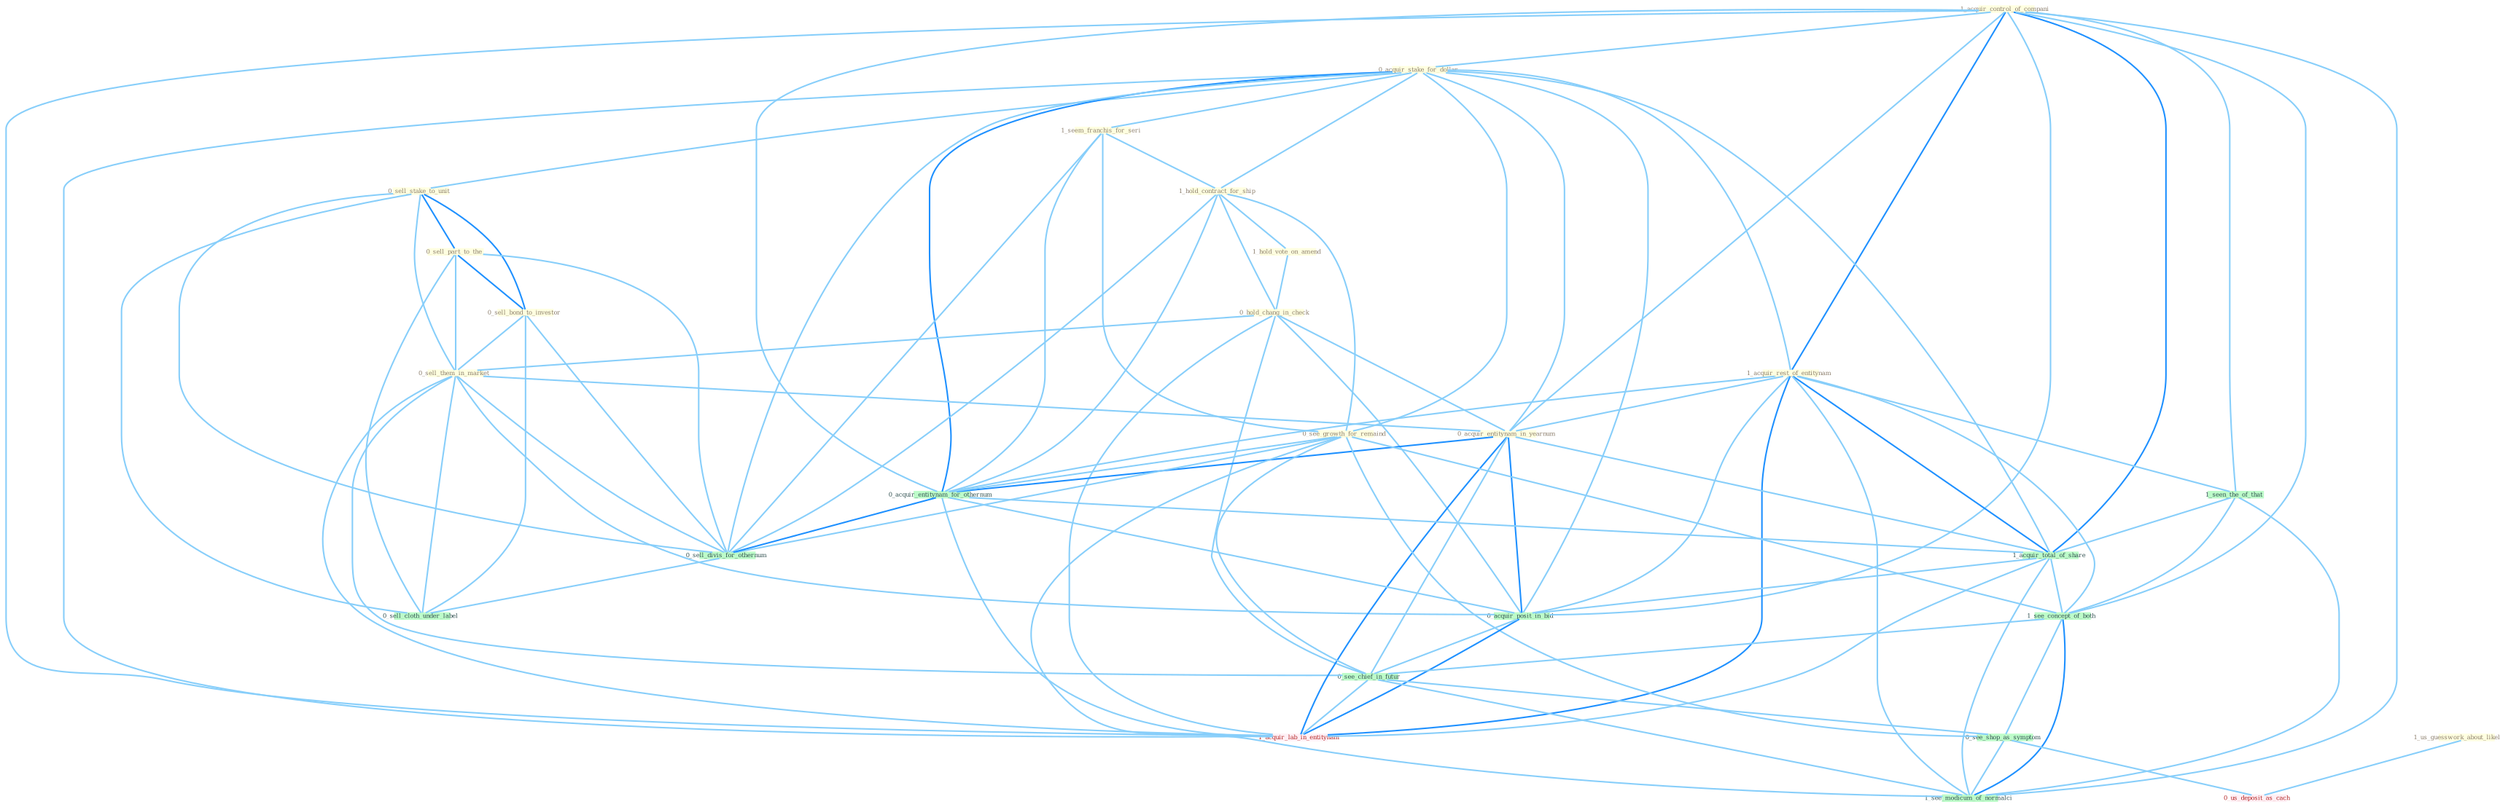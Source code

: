 Graph G{ 
    node
    [shape=polygon,style=filled,width=.5,height=.06,color="#BDFCC9",fixedsize=true,fontsize=4,
    fontcolor="#2f4f4f"];
    {node
    [color="#ffffe0", fontcolor="#8b7d6b"] "1_acquir_control_of_compani " "0_acquir_stake_for_dollar " "1_seem_franchis_for_seri " "0_sell_stake_to_unit " "1_us_guesswork_about_likelihood " "0_sell_part_to_the " "1_acquir_rest_of_entitynam " "0_sell_bond_to_investor " "1_hold_contract_for_ship " "1_hold_vote_on_amend " "0_hold_chang_in_check " "0_sell_them_in_market " "0_acquir_entitynam_in_yearnum " "0_see_growth_for_remaind "}
{node [color="#fff0f5", fontcolor="#b22222"] "1_acquir_lab_in_entitynam " "0_us_deposit_as_cach "}
edge [color="#B0E2FF"];

	"1_acquir_control_of_compani " -- "0_acquir_stake_for_dollar " [w="1", color="#87cefa" ];
	"1_acquir_control_of_compani " -- "1_acquir_rest_of_entitynam " [w="2", color="#1e90ff" , len=0.8];
	"1_acquir_control_of_compani " -- "0_acquir_entitynam_in_yearnum " [w="1", color="#87cefa" ];
	"1_acquir_control_of_compani " -- "0_acquir_entitynam_for_othernum " [w="1", color="#87cefa" ];
	"1_acquir_control_of_compani " -- "1_seen_the_of_that " [w="1", color="#87cefa" ];
	"1_acquir_control_of_compani " -- "1_acquir_total_of_share " [w="2", color="#1e90ff" , len=0.8];
	"1_acquir_control_of_compani " -- "0_acquir_posit_in_bid " [w="1", color="#87cefa" ];
	"1_acquir_control_of_compani " -- "1_see_concept_of_both " [w="1", color="#87cefa" ];
	"1_acquir_control_of_compani " -- "1_acquir_lab_in_entitynam " [w="1", color="#87cefa" ];
	"1_acquir_control_of_compani " -- "1_see_modicum_of_normalci " [w="1", color="#87cefa" ];
	"0_acquir_stake_for_dollar " -- "1_seem_franchis_for_seri " [w="1", color="#87cefa" ];
	"0_acquir_stake_for_dollar " -- "0_sell_stake_to_unit " [w="1", color="#87cefa" ];
	"0_acquir_stake_for_dollar " -- "1_acquir_rest_of_entitynam " [w="1", color="#87cefa" ];
	"0_acquir_stake_for_dollar " -- "1_hold_contract_for_ship " [w="1", color="#87cefa" ];
	"0_acquir_stake_for_dollar " -- "0_acquir_entitynam_in_yearnum " [w="1", color="#87cefa" ];
	"0_acquir_stake_for_dollar " -- "0_see_growth_for_remaind " [w="1", color="#87cefa" ];
	"0_acquir_stake_for_dollar " -- "0_acquir_entitynam_for_othernum " [w="2", color="#1e90ff" , len=0.8];
	"0_acquir_stake_for_dollar " -- "0_sell_divis_for_othernum " [w="1", color="#87cefa" ];
	"0_acquir_stake_for_dollar " -- "1_acquir_total_of_share " [w="1", color="#87cefa" ];
	"0_acquir_stake_for_dollar " -- "0_acquir_posit_in_bid " [w="1", color="#87cefa" ];
	"0_acquir_stake_for_dollar " -- "1_acquir_lab_in_entitynam " [w="1", color="#87cefa" ];
	"1_seem_franchis_for_seri " -- "1_hold_contract_for_ship " [w="1", color="#87cefa" ];
	"1_seem_franchis_for_seri " -- "0_see_growth_for_remaind " [w="1", color="#87cefa" ];
	"1_seem_franchis_for_seri " -- "0_acquir_entitynam_for_othernum " [w="1", color="#87cefa" ];
	"1_seem_franchis_for_seri " -- "0_sell_divis_for_othernum " [w="1", color="#87cefa" ];
	"0_sell_stake_to_unit " -- "0_sell_part_to_the " [w="2", color="#1e90ff" , len=0.8];
	"0_sell_stake_to_unit " -- "0_sell_bond_to_investor " [w="2", color="#1e90ff" , len=0.8];
	"0_sell_stake_to_unit " -- "0_sell_them_in_market " [w="1", color="#87cefa" ];
	"0_sell_stake_to_unit " -- "0_sell_divis_for_othernum " [w="1", color="#87cefa" ];
	"0_sell_stake_to_unit " -- "0_sell_cloth_under_label " [w="1", color="#87cefa" ];
	"1_us_guesswork_about_likelihood " -- "0_us_deposit_as_cach " [w="1", color="#87cefa" ];
	"0_sell_part_to_the " -- "0_sell_bond_to_investor " [w="2", color="#1e90ff" , len=0.8];
	"0_sell_part_to_the " -- "0_sell_them_in_market " [w="1", color="#87cefa" ];
	"0_sell_part_to_the " -- "0_sell_divis_for_othernum " [w="1", color="#87cefa" ];
	"0_sell_part_to_the " -- "0_sell_cloth_under_label " [w="1", color="#87cefa" ];
	"1_acquir_rest_of_entitynam " -- "0_acquir_entitynam_in_yearnum " [w="1", color="#87cefa" ];
	"1_acquir_rest_of_entitynam " -- "0_acquir_entitynam_for_othernum " [w="1", color="#87cefa" ];
	"1_acquir_rest_of_entitynam " -- "1_seen_the_of_that " [w="1", color="#87cefa" ];
	"1_acquir_rest_of_entitynam " -- "1_acquir_total_of_share " [w="2", color="#1e90ff" , len=0.8];
	"1_acquir_rest_of_entitynam " -- "0_acquir_posit_in_bid " [w="1", color="#87cefa" ];
	"1_acquir_rest_of_entitynam " -- "1_see_concept_of_both " [w="1", color="#87cefa" ];
	"1_acquir_rest_of_entitynam " -- "1_acquir_lab_in_entitynam " [w="2", color="#1e90ff" , len=0.8];
	"1_acquir_rest_of_entitynam " -- "1_see_modicum_of_normalci " [w="1", color="#87cefa" ];
	"0_sell_bond_to_investor " -- "0_sell_them_in_market " [w="1", color="#87cefa" ];
	"0_sell_bond_to_investor " -- "0_sell_divis_for_othernum " [w="1", color="#87cefa" ];
	"0_sell_bond_to_investor " -- "0_sell_cloth_under_label " [w="1", color="#87cefa" ];
	"1_hold_contract_for_ship " -- "1_hold_vote_on_amend " [w="1", color="#87cefa" ];
	"1_hold_contract_for_ship " -- "0_hold_chang_in_check " [w="1", color="#87cefa" ];
	"1_hold_contract_for_ship " -- "0_see_growth_for_remaind " [w="1", color="#87cefa" ];
	"1_hold_contract_for_ship " -- "0_acquir_entitynam_for_othernum " [w="1", color="#87cefa" ];
	"1_hold_contract_for_ship " -- "0_sell_divis_for_othernum " [w="1", color="#87cefa" ];
	"1_hold_vote_on_amend " -- "0_hold_chang_in_check " [w="1", color="#87cefa" ];
	"0_hold_chang_in_check " -- "0_sell_them_in_market " [w="1", color="#87cefa" ];
	"0_hold_chang_in_check " -- "0_acquir_entitynam_in_yearnum " [w="1", color="#87cefa" ];
	"0_hold_chang_in_check " -- "0_acquir_posit_in_bid " [w="1", color="#87cefa" ];
	"0_hold_chang_in_check " -- "0_see_chief_in_futur " [w="1", color="#87cefa" ];
	"0_hold_chang_in_check " -- "1_acquir_lab_in_entitynam " [w="1", color="#87cefa" ];
	"0_sell_them_in_market " -- "0_acquir_entitynam_in_yearnum " [w="1", color="#87cefa" ];
	"0_sell_them_in_market " -- "0_sell_divis_for_othernum " [w="1", color="#87cefa" ];
	"0_sell_them_in_market " -- "0_sell_cloth_under_label " [w="1", color="#87cefa" ];
	"0_sell_them_in_market " -- "0_acquir_posit_in_bid " [w="1", color="#87cefa" ];
	"0_sell_them_in_market " -- "0_see_chief_in_futur " [w="1", color="#87cefa" ];
	"0_sell_them_in_market " -- "1_acquir_lab_in_entitynam " [w="1", color="#87cefa" ];
	"0_acquir_entitynam_in_yearnum " -- "0_acquir_entitynam_for_othernum " [w="2", color="#1e90ff" , len=0.8];
	"0_acquir_entitynam_in_yearnum " -- "1_acquir_total_of_share " [w="1", color="#87cefa" ];
	"0_acquir_entitynam_in_yearnum " -- "0_acquir_posit_in_bid " [w="2", color="#1e90ff" , len=0.8];
	"0_acquir_entitynam_in_yearnum " -- "0_see_chief_in_futur " [w="1", color="#87cefa" ];
	"0_acquir_entitynam_in_yearnum " -- "1_acquir_lab_in_entitynam " [w="2", color="#1e90ff" , len=0.8];
	"0_see_growth_for_remaind " -- "0_acquir_entitynam_for_othernum " [w="1", color="#87cefa" ];
	"0_see_growth_for_remaind " -- "0_sell_divis_for_othernum " [w="1", color="#87cefa" ];
	"0_see_growth_for_remaind " -- "1_see_concept_of_both " [w="1", color="#87cefa" ];
	"0_see_growth_for_remaind " -- "0_see_chief_in_futur " [w="1", color="#87cefa" ];
	"0_see_growth_for_remaind " -- "0_see_shop_as_symptom " [w="1", color="#87cefa" ];
	"0_see_growth_for_remaind " -- "1_see_modicum_of_normalci " [w="1", color="#87cefa" ];
	"0_acquir_entitynam_for_othernum " -- "0_sell_divis_for_othernum " [w="2", color="#1e90ff" , len=0.8];
	"0_acquir_entitynam_for_othernum " -- "1_acquir_total_of_share " [w="1", color="#87cefa" ];
	"0_acquir_entitynam_for_othernum " -- "0_acquir_posit_in_bid " [w="1", color="#87cefa" ];
	"0_acquir_entitynam_for_othernum " -- "1_acquir_lab_in_entitynam " [w="1", color="#87cefa" ];
	"1_seen_the_of_that " -- "1_acquir_total_of_share " [w="1", color="#87cefa" ];
	"1_seen_the_of_that " -- "1_see_concept_of_both " [w="1", color="#87cefa" ];
	"1_seen_the_of_that " -- "1_see_modicum_of_normalci " [w="1", color="#87cefa" ];
	"0_sell_divis_for_othernum " -- "0_sell_cloth_under_label " [w="1", color="#87cefa" ];
	"1_acquir_total_of_share " -- "0_acquir_posit_in_bid " [w="1", color="#87cefa" ];
	"1_acquir_total_of_share " -- "1_see_concept_of_both " [w="1", color="#87cefa" ];
	"1_acquir_total_of_share " -- "1_acquir_lab_in_entitynam " [w="1", color="#87cefa" ];
	"1_acquir_total_of_share " -- "1_see_modicum_of_normalci " [w="1", color="#87cefa" ];
	"0_acquir_posit_in_bid " -- "0_see_chief_in_futur " [w="1", color="#87cefa" ];
	"0_acquir_posit_in_bid " -- "1_acquir_lab_in_entitynam " [w="2", color="#1e90ff" , len=0.8];
	"1_see_concept_of_both " -- "0_see_chief_in_futur " [w="1", color="#87cefa" ];
	"1_see_concept_of_both " -- "0_see_shop_as_symptom " [w="1", color="#87cefa" ];
	"1_see_concept_of_both " -- "1_see_modicum_of_normalci " [w="2", color="#1e90ff" , len=0.8];
	"0_see_chief_in_futur " -- "0_see_shop_as_symptom " [w="1", color="#87cefa" ];
	"0_see_chief_in_futur " -- "1_acquir_lab_in_entitynam " [w="1", color="#87cefa" ];
	"0_see_chief_in_futur " -- "1_see_modicum_of_normalci " [w="1", color="#87cefa" ];
	"0_see_shop_as_symptom " -- "0_us_deposit_as_cach " [w="1", color="#87cefa" ];
	"0_see_shop_as_symptom " -- "1_see_modicum_of_normalci " [w="1", color="#87cefa" ];
}